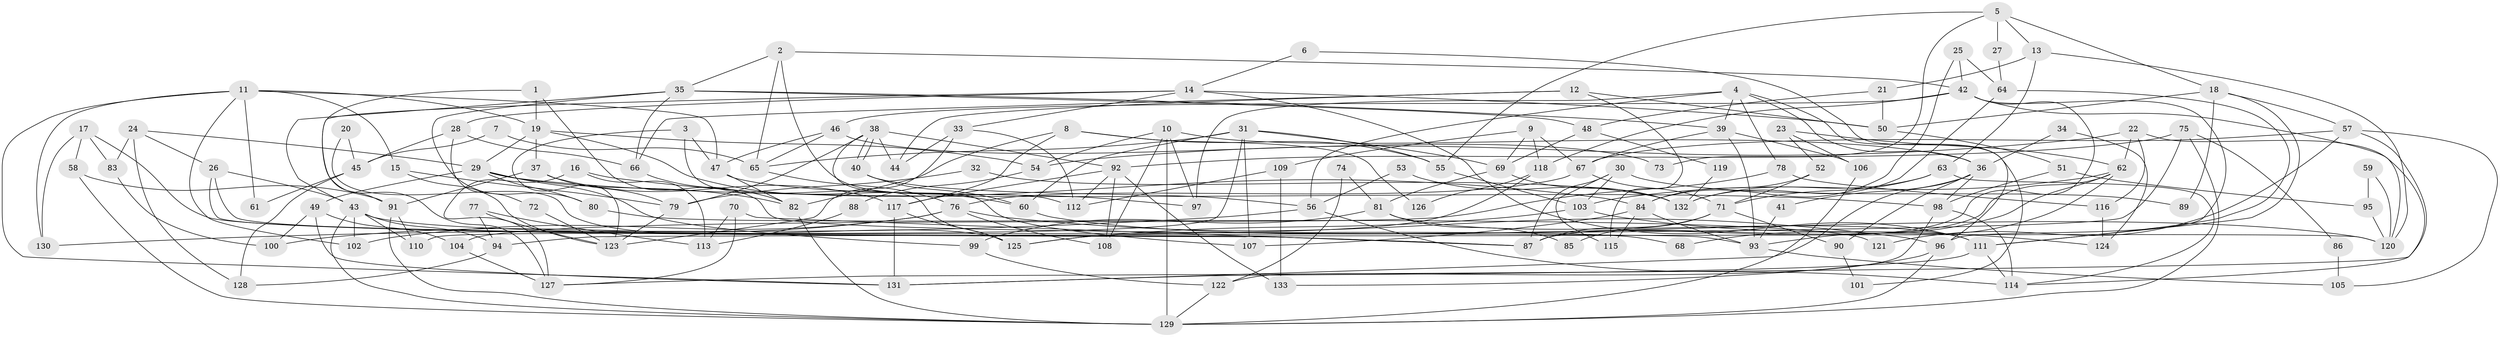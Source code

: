 // coarse degree distribution, {3: 0.22580645161290322, 4: 0.15053763440860216, 7: 0.12903225806451613, 2: 0.12903225806451613, 5: 0.21505376344086022, 11: 0.010752688172043012, 8: 0.053763440860215055, 9: 0.043010752688172046, 6: 0.021505376344086023, 10: 0.021505376344086023}
// Generated by graph-tools (version 1.1) at 2025/24/03/03/25 07:24:03]
// undirected, 133 vertices, 266 edges
graph export_dot {
graph [start="1"]
  node [color=gray90,style=filled];
  1;
  2;
  3;
  4;
  5;
  6;
  7;
  8;
  9;
  10;
  11;
  12;
  13;
  14;
  15;
  16;
  17;
  18;
  19;
  20;
  21;
  22;
  23;
  24;
  25;
  26;
  27;
  28;
  29;
  30;
  31;
  32;
  33;
  34;
  35;
  36;
  37;
  38;
  39;
  40;
  41;
  42;
  43;
  44;
  45;
  46;
  47;
  48;
  49;
  50;
  51;
  52;
  53;
  54;
  55;
  56;
  57;
  58;
  59;
  60;
  61;
  62;
  63;
  64;
  65;
  66;
  67;
  68;
  69;
  70;
  71;
  72;
  73;
  74;
  75;
  76;
  77;
  78;
  79;
  80;
  81;
  82;
  83;
  84;
  85;
  86;
  87;
  88;
  89;
  90;
  91;
  92;
  93;
  94;
  95;
  96;
  97;
  98;
  99;
  100;
  101;
  102;
  103;
  104;
  105;
  106;
  107;
  108;
  109;
  110;
  111;
  112;
  113;
  114;
  115;
  116;
  117;
  118;
  119;
  120;
  121;
  122;
  123;
  124;
  125;
  126;
  127;
  128;
  129;
  130;
  131;
  132;
  133;
  1 -- 19;
  1 -- 93;
  1 -- 127;
  2 -- 35;
  2 -- 65;
  2 -- 42;
  2 -- 112;
  3 -- 123;
  3 -- 47;
  3 -- 125;
  4 -- 56;
  4 -- 36;
  4 -- 39;
  4 -- 78;
  4 -- 97;
  4 -- 101;
  5 -- 18;
  5 -- 55;
  5 -- 13;
  5 -- 27;
  5 -- 73;
  6 -- 14;
  6 -- 96;
  7 -- 45;
  7 -- 65;
  8 -- 117;
  8 -- 82;
  8 -- 55;
  8 -- 126;
  9 -- 67;
  9 -- 109;
  9 -- 69;
  9 -- 118;
  10 -- 54;
  10 -- 108;
  10 -- 36;
  10 -- 97;
  10 -- 129;
  11 -- 47;
  11 -- 15;
  11 -- 19;
  11 -- 61;
  11 -- 102;
  11 -- 130;
  11 -- 131;
  12 -- 66;
  12 -- 44;
  12 -- 50;
  12 -- 115;
  13 -- 120;
  13 -- 21;
  13 -- 63;
  14 -- 50;
  14 -- 111;
  14 -- 28;
  14 -- 33;
  14 -- 91;
  15 -- 123;
  15 -- 79;
  16 -- 84;
  16 -- 127;
  16 -- 113;
  17 -- 58;
  17 -- 87;
  17 -- 83;
  17 -- 130;
  18 -- 57;
  18 -- 50;
  18 -- 89;
  18 -- 111;
  19 -- 37;
  19 -- 29;
  19 -- 54;
  19 -- 60;
  20 -- 45;
  20 -- 125;
  21 -- 48;
  21 -- 50;
  22 -- 114;
  22 -- 62;
  22 -- 54;
  22 -- 116;
  23 -- 62;
  23 -- 106;
  23 -- 52;
  24 -- 26;
  24 -- 29;
  24 -- 83;
  24 -- 128;
  25 -- 64;
  25 -- 42;
  25 -- 84;
  26 -- 87;
  26 -- 43;
  26 -- 120;
  27 -- 64;
  28 -- 66;
  28 -- 45;
  28 -- 72;
  29 -- 49;
  29 -- 80;
  29 -- 82;
  29 -- 98;
  29 -- 99;
  30 -- 87;
  30 -- 115;
  30 -- 89;
  30 -- 103;
  31 -- 60;
  31 -- 110;
  31 -- 55;
  31 -- 65;
  31 -- 69;
  31 -- 107;
  32 -- 79;
  32 -- 132;
  33 -- 112;
  33 -- 44;
  33 -- 123;
  34 -- 124;
  34 -- 36;
  35 -- 39;
  35 -- 43;
  35 -- 48;
  35 -- 66;
  35 -- 80;
  36 -- 98;
  36 -- 41;
  36 -- 90;
  36 -- 131;
  37 -- 117;
  37 -- 91;
  37 -- 79;
  38 -- 40;
  38 -- 40;
  38 -- 107;
  38 -- 44;
  38 -- 79;
  38 -- 92;
  39 -- 67;
  39 -- 93;
  39 -- 106;
  40 -- 60;
  40 -- 56;
  41 -- 93;
  42 -- 118;
  42 -- 46;
  42 -- 87;
  42 -- 96;
  42 -- 120;
  43 -- 129;
  43 -- 102;
  43 -- 68;
  43 -- 94;
  43 -- 110;
  45 -- 128;
  45 -- 61;
  46 -- 47;
  46 -- 65;
  46 -- 73;
  47 -- 97;
  47 -- 82;
  48 -- 69;
  48 -- 119;
  49 -- 131;
  49 -- 100;
  49 -- 104;
  50 -- 51;
  51 -- 98;
  51 -- 95;
  52 -- 84;
  52 -- 71;
  53 -- 132;
  53 -- 56;
  54 -- 88;
  55 -- 103;
  56 -- 130;
  56 -- 114;
  57 -- 67;
  57 -- 127;
  57 -- 105;
  57 -- 121;
  58 -- 129;
  58 -- 91;
  59 -- 120;
  59 -- 95;
  60 -- 120;
  62 -- 87;
  62 -- 103;
  62 -- 68;
  62 -- 93;
  63 -- 114;
  63 -- 71;
  63 -- 132;
  64 -- 111;
  64 -- 132;
  65 -- 76;
  66 -- 82;
  67 -- 71;
  67 -- 76;
  69 -- 81;
  69 -- 132;
  70 -- 113;
  70 -- 87;
  70 -- 127;
  71 -- 85;
  71 -- 87;
  71 -- 90;
  72 -- 123;
  74 -- 81;
  74 -- 122;
  75 -- 92;
  75 -- 129;
  75 -- 86;
  75 -- 94;
  76 -- 96;
  76 -- 100;
  76 -- 102;
  76 -- 108;
  77 -- 123;
  77 -- 94;
  77 -- 113;
  78 -- 104;
  78 -- 116;
  79 -- 123;
  80 -- 121;
  81 -- 111;
  81 -- 85;
  81 -- 99;
  82 -- 129;
  83 -- 100;
  84 -- 93;
  84 -- 107;
  84 -- 115;
  86 -- 105;
  88 -- 113;
  90 -- 101;
  91 -- 129;
  91 -- 110;
  92 -- 117;
  92 -- 108;
  92 -- 112;
  92 -- 133;
  93 -- 105;
  94 -- 128;
  95 -- 120;
  96 -- 129;
  96 -- 133;
  98 -- 114;
  98 -- 122;
  99 -- 122;
  103 -- 124;
  103 -- 125;
  104 -- 127;
  106 -- 129;
  109 -- 133;
  109 -- 112;
  111 -- 131;
  111 -- 114;
  116 -- 124;
  117 -- 125;
  117 -- 131;
  118 -- 125;
  118 -- 126;
  119 -- 132;
  122 -- 129;
}
